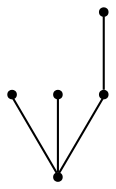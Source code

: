 graph {
  node [shape=point,comment="{\"directed\":false,\"doi\":\"10.1007/978-3-319-73915-1_24\",\"figure\":\"3 (1)\"}"]

  v0 [pos="430.10288467936573,609.1860194422413"]
  v1 [pos="371.6602643010386,674.7498344476595"]
  v2 [pos="313.22177716986187,609.1860194422412"]
  v3 [pos="297.9526719585705,740.71781248262"]
  v4 [pos="224.24092649757148,674.0653453143196"]

  v0 -- v1 [id="-1",pos="430.10288467936573,609.1860194422413 371.6602643010386,674.7498344476595 371.6602643010386,674.7498344476595 371.6602643010386,674.7498344476595"]
  v4 -- v3 [id="-3",pos="224.24092649757148,674.0653453143196 297.9526719585705,740.71781248262 297.9526719585705,740.71781248262 297.9526719585705,740.71781248262"]
  v3 -- v1 [id="-5",pos="297.9526719585705,740.71781248262 371.6602643010386,674.7498344476595 371.6602643010386,674.7498344476595 371.6602643010386,674.7498344476595"]
  v2 -- v1 [id="-6",pos="313.22177716986187,609.1860194422412 371.6602643010386,674.7498344476595 371.6602643010386,674.7498344476595 371.6602643010386,674.7498344476595"]
}